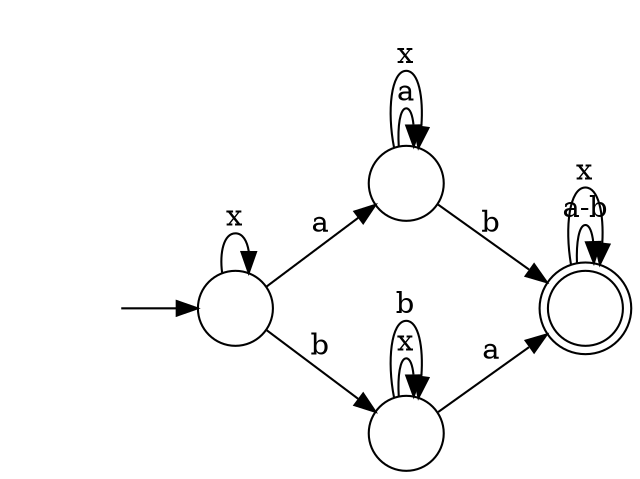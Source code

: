 digraph Automaton {
  rankdir = LR;
  0 [shape=circle,label=""];
  0 -> 0 [label="a"]
  0 -> 0 [label="x"]
  0 -> 3 [label="b"]
  1 [shape=circle,label=""];
  initial [shape=plaintext,label=""];
  initial -> 1
  1 -> 0 [label="a"]
  1 -> 1 [label="x"]
  1 -> 2 [label="b"]
  2 [shape=circle,label=""];
  2 -> 3 [label="a"]
  2 -> 2 [label="x"]
  2 -> 2 [label="b"]
  3 [shape=doublecircle,label=""];
  3 -> 3 [label="a-b"]
  3 -> 3 [label="x"]
}

